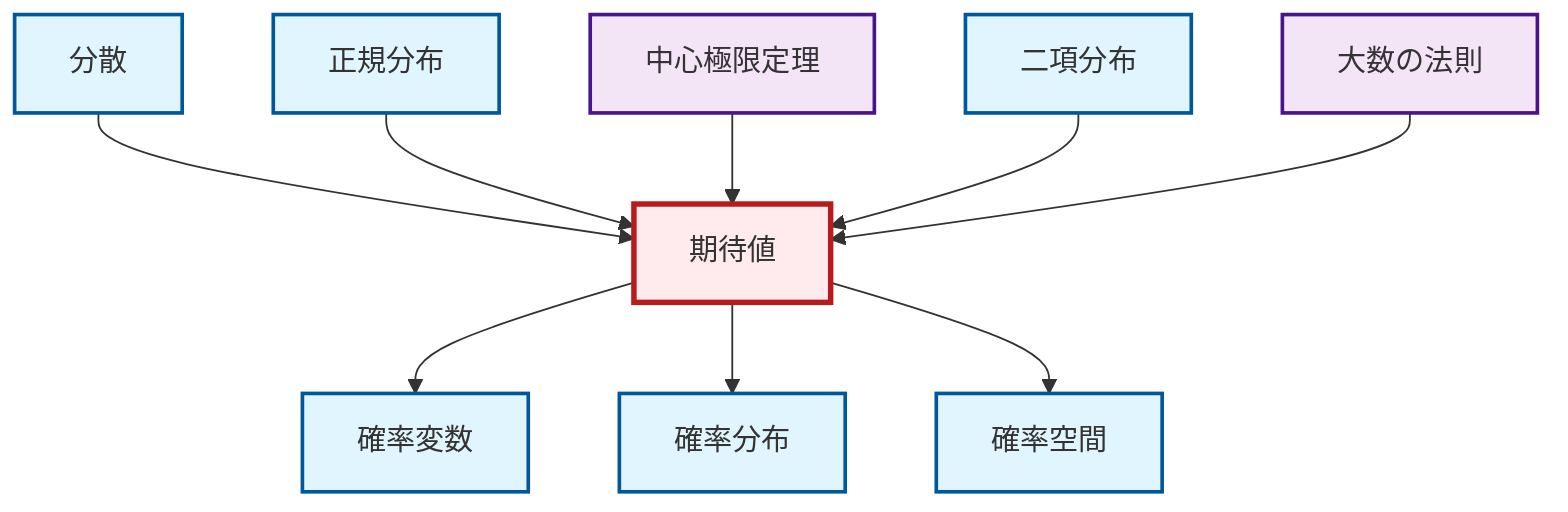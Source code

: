 graph TD
    classDef definition fill:#e1f5fe,stroke:#01579b,stroke-width:2px
    classDef theorem fill:#f3e5f5,stroke:#4a148c,stroke-width:2px
    classDef axiom fill:#fff3e0,stroke:#e65100,stroke-width:2px
    classDef example fill:#e8f5e9,stroke:#1b5e20,stroke-width:2px
    classDef current fill:#ffebee,stroke:#b71c1c,stroke-width:3px
    thm-central-limit["中心極限定理"]:::theorem
    def-expectation["期待値"]:::definition
    def-probability-distribution["確率分布"]:::definition
    def-normal-distribution["正規分布"]:::definition
    def-random-variable["確率変数"]:::definition
    def-binomial-distribution["二項分布"]:::definition
    thm-law-of-large-numbers["大数の法則"]:::theorem
    def-probability-space["確率空間"]:::definition
    def-variance["分散"]:::definition
    def-expectation --> def-random-variable
    def-variance --> def-expectation
    def-normal-distribution --> def-expectation
    def-expectation --> def-probability-distribution
    thm-central-limit --> def-expectation
    def-expectation --> def-probability-space
    def-binomial-distribution --> def-expectation
    thm-law-of-large-numbers --> def-expectation
    class def-expectation current